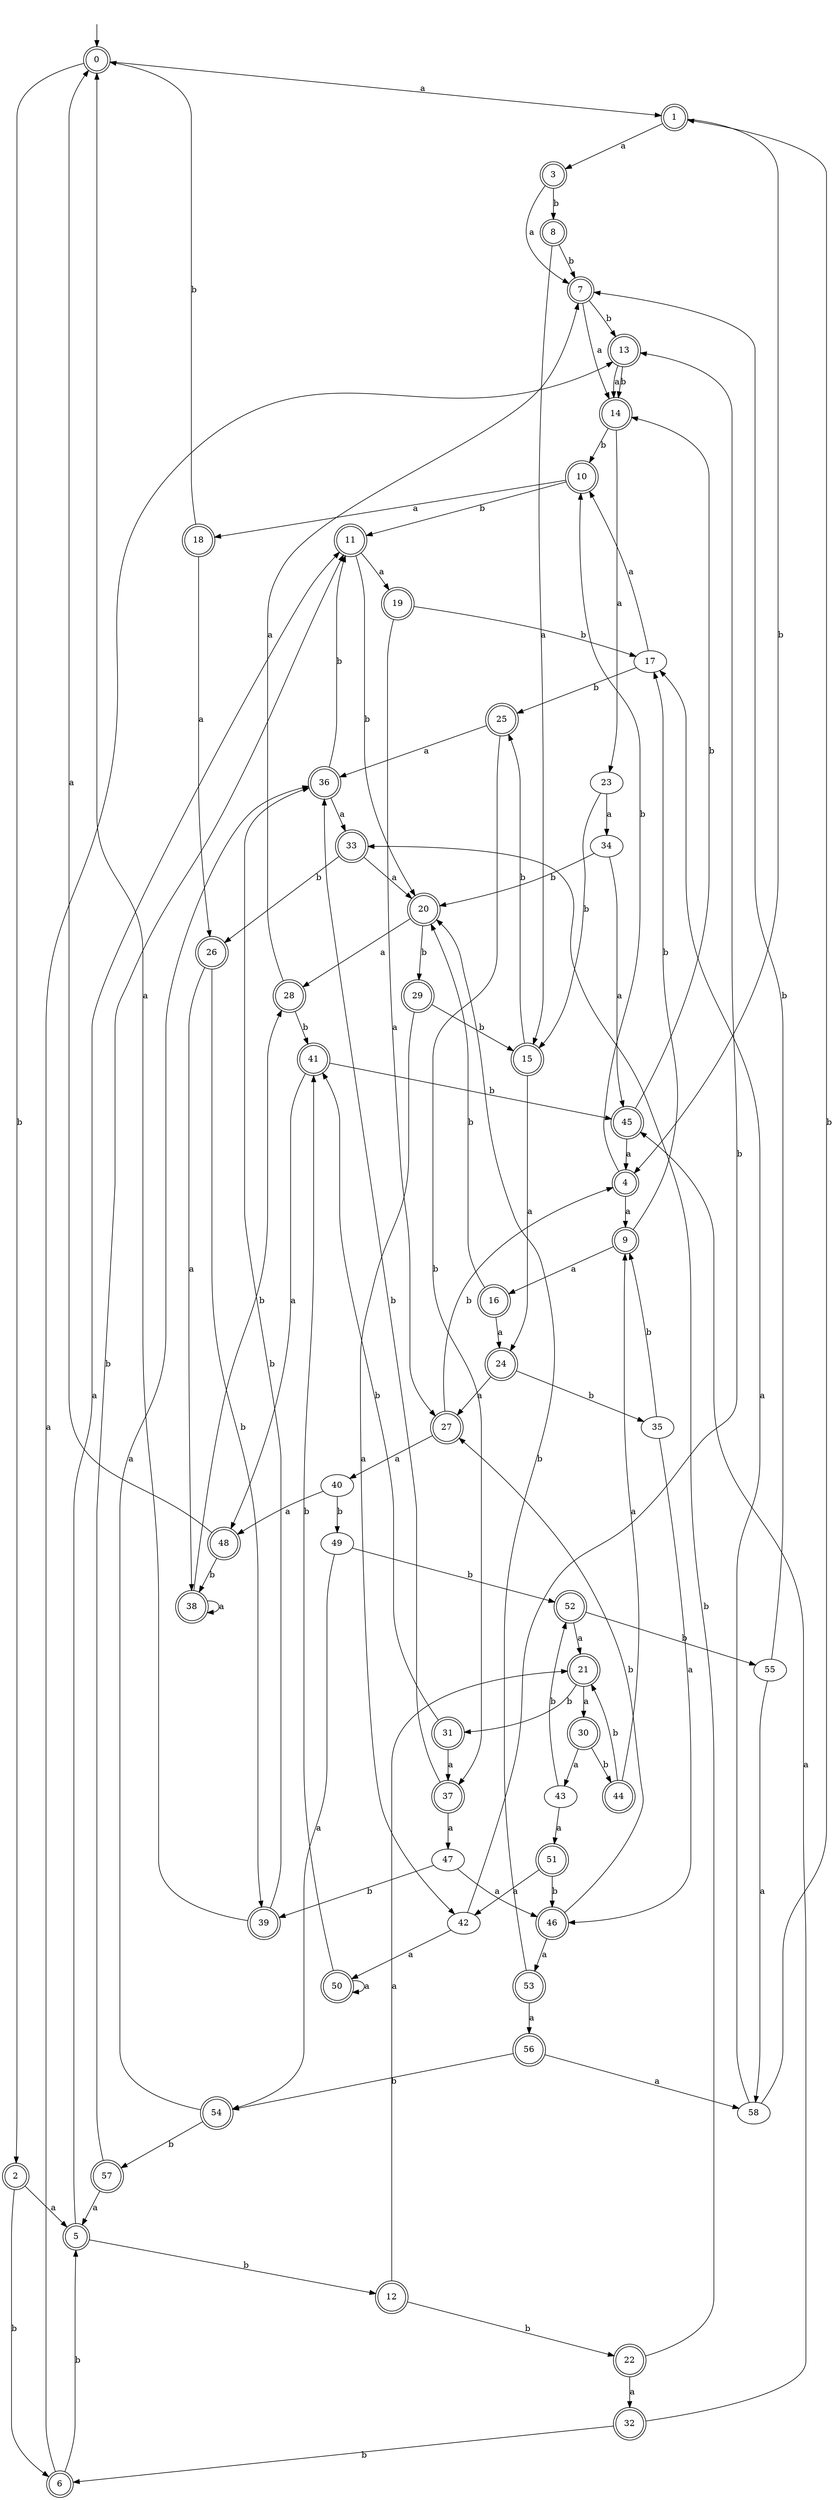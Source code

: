 digraph RandomDFA {
  __start0 [label="", shape=none];
  __start0 -> 0 [label=""];
  0 [shape=circle] [shape=doublecircle]
  0 -> 1 [label="a"]
  0 -> 2 [label="b"]
  1 [shape=doublecircle]
  1 -> 3 [label="a"]
  1 -> 4 [label="b"]
  2 [shape=doublecircle]
  2 -> 5 [label="a"]
  2 -> 6 [label="b"]
  3 [shape=doublecircle]
  3 -> 7 [label="a"]
  3 -> 8 [label="b"]
  4 [shape=doublecircle]
  4 -> 9 [label="a"]
  4 -> 10 [label="b"]
  5 [shape=doublecircle]
  5 -> 11 [label="a"]
  5 -> 12 [label="b"]
  6 [shape=doublecircle]
  6 -> 13 [label="a"]
  6 -> 5 [label="b"]
  7 [shape=doublecircle]
  7 -> 14 [label="a"]
  7 -> 13 [label="b"]
  8 [shape=doublecircle]
  8 -> 15 [label="a"]
  8 -> 7 [label="b"]
  9 [shape=doublecircle]
  9 -> 16 [label="a"]
  9 -> 17 [label="b"]
  10 [shape=doublecircle]
  10 -> 18 [label="a"]
  10 -> 11 [label="b"]
  11 [shape=doublecircle]
  11 -> 19 [label="a"]
  11 -> 20 [label="b"]
  12 [shape=doublecircle]
  12 -> 21 [label="a"]
  12 -> 22 [label="b"]
  13 [shape=doublecircle]
  13 -> 14 [label="a"]
  13 -> 14 [label="b"]
  14 [shape=doublecircle]
  14 -> 23 [label="a"]
  14 -> 10 [label="b"]
  15 [shape=doublecircle]
  15 -> 24 [label="a"]
  15 -> 25 [label="b"]
  16 [shape=doublecircle]
  16 -> 24 [label="a"]
  16 -> 20 [label="b"]
  17
  17 -> 10 [label="a"]
  17 -> 25 [label="b"]
  18 [shape=doublecircle]
  18 -> 26 [label="a"]
  18 -> 0 [label="b"]
  19 [shape=doublecircle]
  19 -> 27 [label="a"]
  19 -> 17 [label="b"]
  20 [shape=doublecircle]
  20 -> 28 [label="a"]
  20 -> 29 [label="b"]
  21 [shape=doublecircle]
  21 -> 30 [label="a"]
  21 -> 31 [label="b"]
  22 [shape=doublecircle]
  22 -> 32 [label="a"]
  22 -> 33 [label="b"]
  23
  23 -> 34 [label="a"]
  23 -> 15 [label="b"]
  24 [shape=doublecircle]
  24 -> 27 [label="a"]
  24 -> 35 [label="b"]
  25 [shape=doublecircle]
  25 -> 36 [label="a"]
  25 -> 37 [label="b"]
  26 [shape=doublecircle]
  26 -> 38 [label="a"]
  26 -> 39 [label="b"]
  27 [shape=doublecircle]
  27 -> 40 [label="a"]
  27 -> 4 [label="b"]
  28 [shape=doublecircle]
  28 -> 7 [label="a"]
  28 -> 41 [label="b"]
  29 [shape=doublecircle]
  29 -> 42 [label="a"]
  29 -> 15 [label="b"]
  30 [shape=doublecircle]
  30 -> 43 [label="a"]
  30 -> 44 [label="b"]
  31 [shape=doublecircle]
  31 -> 37 [label="a"]
  31 -> 41 [label="b"]
  32 [shape=doublecircle]
  32 -> 45 [label="a"]
  32 -> 6 [label="b"]
  33 [shape=doublecircle]
  33 -> 20 [label="a"]
  33 -> 26 [label="b"]
  34
  34 -> 45 [label="a"]
  34 -> 20 [label="b"]
  35
  35 -> 46 [label="a"]
  35 -> 9 [label="b"]
  36 [shape=doublecircle]
  36 -> 33 [label="a"]
  36 -> 11 [label="b"]
  37 [shape=doublecircle]
  37 -> 47 [label="a"]
  37 -> 36 [label="b"]
  38 [shape=doublecircle]
  38 -> 38 [label="a"]
  38 -> 28 [label="b"]
  39 [shape=doublecircle]
  39 -> 0 [label="a"]
  39 -> 36 [label="b"]
  40
  40 -> 48 [label="a"]
  40 -> 49 [label="b"]
  41 [shape=doublecircle]
  41 -> 48 [label="a"]
  41 -> 45 [label="b"]
  42
  42 -> 50 [label="a"]
  42 -> 13 [label="b"]
  43
  43 -> 51 [label="a"]
  43 -> 52 [label="b"]
  44 [shape=doublecircle]
  44 -> 9 [label="a"]
  44 -> 21 [label="b"]
  45 [shape=doublecircle]
  45 -> 4 [label="a"]
  45 -> 14 [label="b"]
  46 [shape=doublecircle]
  46 -> 53 [label="a"]
  46 -> 27 [label="b"]
  47
  47 -> 46 [label="a"]
  47 -> 39 [label="b"]
  48 [shape=doublecircle]
  48 -> 0 [label="a"]
  48 -> 38 [label="b"]
  49
  49 -> 54 [label="a"]
  49 -> 52 [label="b"]
  50 [shape=doublecircle]
  50 -> 50 [label="a"]
  50 -> 41 [label="b"]
  51 [shape=doublecircle]
  51 -> 42 [label="a"]
  51 -> 46 [label="b"]
  52 [shape=doublecircle]
  52 -> 21 [label="a"]
  52 -> 55 [label="b"]
  53 [shape=doublecircle]
  53 -> 56 [label="a"]
  53 -> 20 [label="b"]
  54 [shape=doublecircle]
  54 -> 36 [label="a"]
  54 -> 57 [label="b"]
  55
  55 -> 58 [label="a"]
  55 -> 7 [label="b"]
  56 [shape=doublecircle]
  56 -> 58 [label="a"]
  56 -> 54 [label="b"]
  57 [shape=doublecircle]
  57 -> 5 [label="a"]
  57 -> 11 [label="b"]
  58
  58 -> 17 [label="a"]
  58 -> 1 [label="b"]
}

